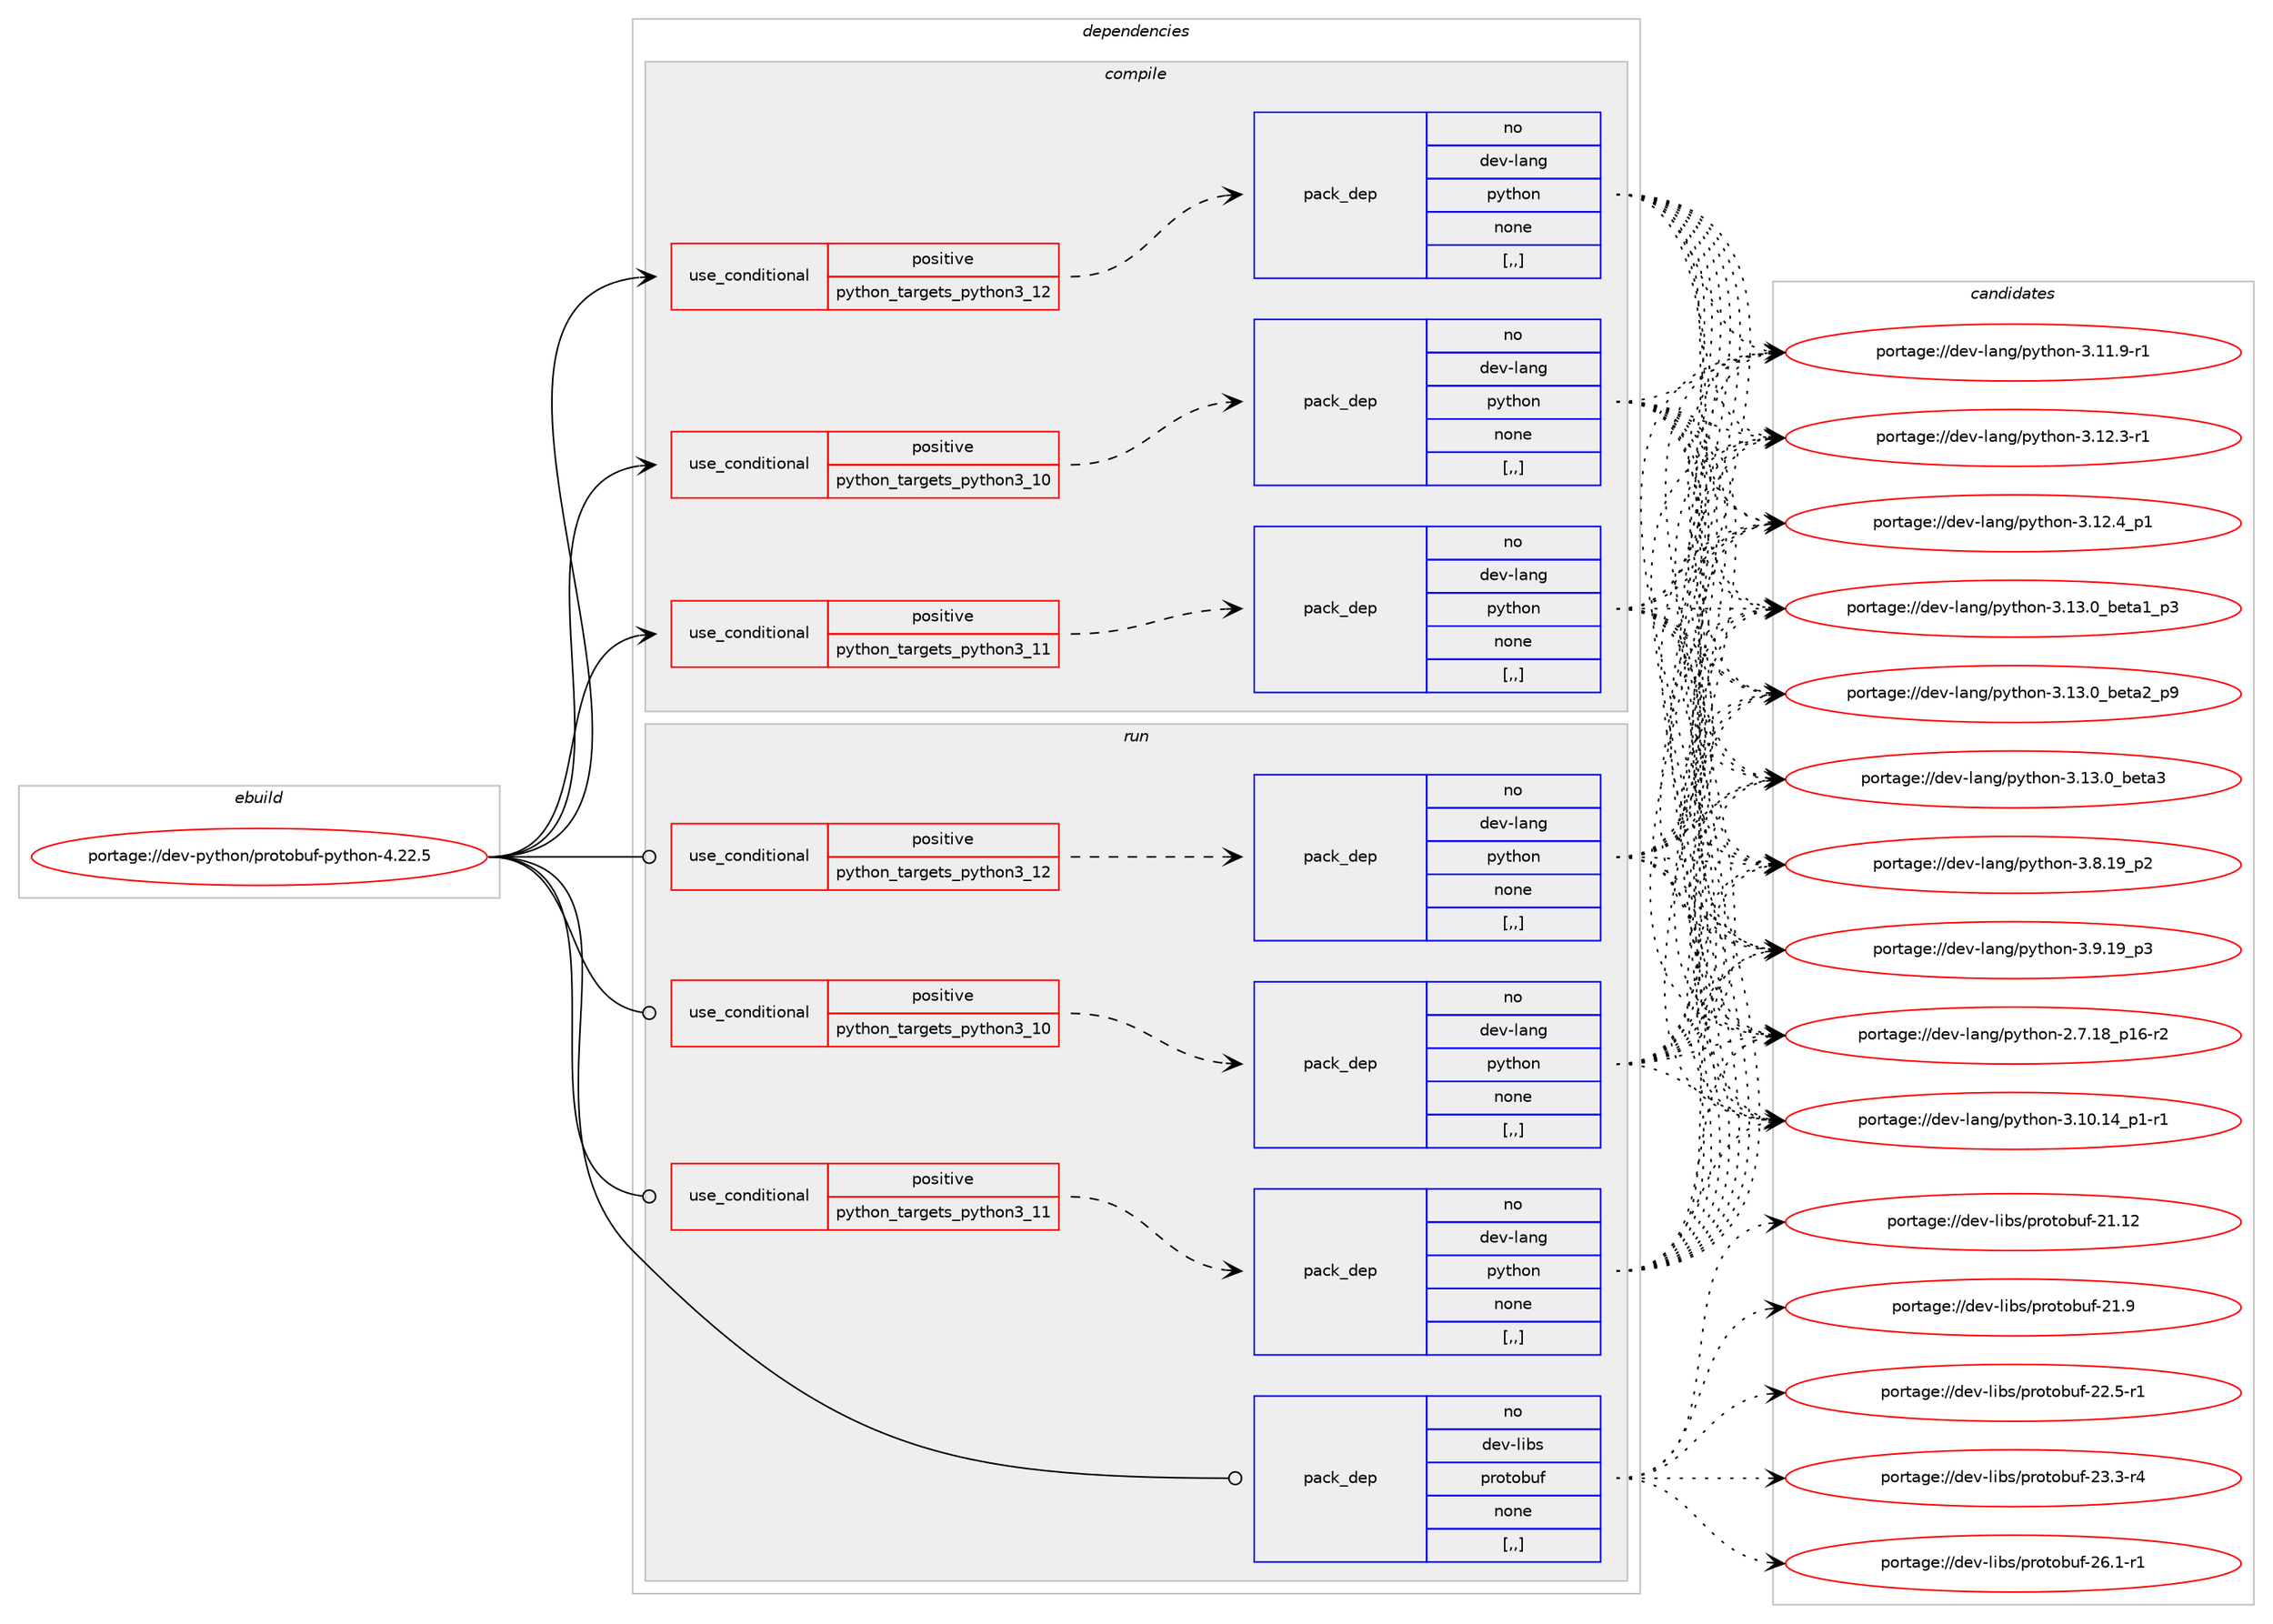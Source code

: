 digraph prolog {

# *************
# Graph options
# *************

newrank=true;
concentrate=true;
compound=true;
graph [rankdir=LR,fontname=Helvetica,fontsize=10,ranksep=1.5];#, ranksep=2.5, nodesep=0.2];
edge  [arrowhead=vee];
node  [fontname=Helvetica,fontsize=10];

# **********
# The ebuild
# **********

subgraph cluster_leftcol {
color=gray;
rank=same;
label=<<i>ebuild</i>>;
id [label="portage://dev-python/protobuf-python-4.22.5", color=red, width=4, href="../dev-python/protobuf-python-4.22.5.svg"];
}

# ****************
# The dependencies
# ****************

subgraph cluster_midcol {
color=gray;
label=<<i>dependencies</i>>;
subgraph cluster_compile {
fillcolor="#eeeeee";
style=filled;
label=<<i>compile</i>>;
subgraph cond35267 {
dependency151557 [label=<<TABLE BORDER="0" CELLBORDER="1" CELLSPACING="0" CELLPADDING="4"><TR><TD ROWSPAN="3" CELLPADDING="10">use_conditional</TD></TR><TR><TD>positive</TD></TR><TR><TD>python_targets_python3_10</TD></TR></TABLE>>, shape=none, color=red];
subgraph pack115073 {
dependency151558 [label=<<TABLE BORDER="0" CELLBORDER="1" CELLSPACING="0" CELLPADDING="4" WIDTH="220"><TR><TD ROWSPAN="6" CELLPADDING="30">pack_dep</TD></TR><TR><TD WIDTH="110">no</TD></TR><TR><TD>dev-lang</TD></TR><TR><TD>python</TD></TR><TR><TD>none</TD></TR><TR><TD>[,,]</TD></TR></TABLE>>, shape=none, color=blue];
}
dependency151557:e -> dependency151558:w [weight=20,style="dashed",arrowhead="vee"];
}
id:e -> dependency151557:w [weight=20,style="solid",arrowhead="vee"];
subgraph cond35268 {
dependency151559 [label=<<TABLE BORDER="0" CELLBORDER="1" CELLSPACING="0" CELLPADDING="4"><TR><TD ROWSPAN="3" CELLPADDING="10">use_conditional</TD></TR><TR><TD>positive</TD></TR><TR><TD>python_targets_python3_11</TD></TR></TABLE>>, shape=none, color=red];
subgraph pack115074 {
dependency151560 [label=<<TABLE BORDER="0" CELLBORDER="1" CELLSPACING="0" CELLPADDING="4" WIDTH="220"><TR><TD ROWSPAN="6" CELLPADDING="30">pack_dep</TD></TR><TR><TD WIDTH="110">no</TD></TR><TR><TD>dev-lang</TD></TR><TR><TD>python</TD></TR><TR><TD>none</TD></TR><TR><TD>[,,]</TD></TR></TABLE>>, shape=none, color=blue];
}
dependency151559:e -> dependency151560:w [weight=20,style="dashed",arrowhead="vee"];
}
id:e -> dependency151559:w [weight=20,style="solid",arrowhead="vee"];
subgraph cond35269 {
dependency151561 [label=<<TABLE BORDER="0" CELLBORDER="1" CELLSPACING="0" CELLPADDING="4"><TR><TD ROWSPAN="3" CELLPADDING="10">use_conditional</TD></TR><TR><TD>positive</TD></TR><TR><TD>python_targets_python3_12</TD></TR></TABLE>>, shape=none, color=red];
subgraph pack115075 {
dependency151562 [label=<<TABLE BORDER="0" CELLBORDER="1" CELLSPACING="0" CELLPADDING="4" WIDTH="220"><TR><TD ROWSPAN="6" CELLPADDING="30">pack_dep</TD></TR><TR><TD WIDTH="110">no</TD></TR><TR><TD>dev-lang</TD></TR><TR><TD>python</TD></TR><TR><TD>none</TD></TR><TR><TD>[,,]</TD></TR></TABLE>>, shape=none, color=blue];
}
dependency151561:e -> dependency151562:w [weight=20,style="dashed",arrowhead="vee"];
}
id:e -> dependency151561:w [weight=20,style="solid",arrowhead="vee"];
}
subgraph cluster_compileandrun {
fillcolor="#eeeeee";
style=filled;
label=<<i>compile and run</i>>;
}
subgraph cluster_run {
fillcolor="#eeeeee";
style=filled;
label=<<i>run</i>>;
subgraph cond35270 {
dependency151563 [label=<<TABLE BORDER="0" CELLBORDER="1" CELLSPACING="0" CELLPADDING="4"><TR><TD ROWSPAN="3" CELLPADDING="10">use_conditional</TD></TR><TR><TD>positive</TD></TR><TR><TD>python_targets_python3_10</TD></TR></TABLE>>, shape=none, color=red];
subgraph pack115076 {
dependency151564 [label=<<TABLE BORDER="0" CELLBORDER="1" CELLSPACING="0" CELLPADDING="4" WIDTH="220"><TR><TD ROWSPAN="6" CELLPADDING="30">pack_dep</TD></TR><TR><TD WIDTH="110">no</TD></TR><TR><TD>dev-lang</TD></TR><TR><TD>python</TD></TR><TR><TD>none</TD></TR><TR><TD>[,,]</TD></TR></TABLE>>, shape=none, color=blue];
}
dependency151563:e -> dependency151564:w [weight=20,style="dashed",arrowhead="vee"];
}
id:e -> dependency151563:w [weight=20,style="solid",arrowhead="odot"];
subgraph cond35271 {
dependency151565 [label=<<TABLE BORDER="0" CELLBORDER="1" CELLSPACING="0" CELLPADDING="4"><TR><TD ROWSPAN="3" CELLPADDING="10">use_conditional</TD></TR><TR><TD>positive</TD></TR><TR><TD>python_targets_python3_11</TD></TR></TABLE>>, shape=none, color=red];
subgraph pack115077 {
dependency151566 [label=<<TABLE BORDER="0" CELLBORDER="1" CELLSPACING="0" CELLPADDING="4" WIDTH="220"><TR><TD ROWSPAN="6" CELLPADDING="30">pack_dep</TD></TR><TR><TD WIDTH="110">no</TD></TR><TR><TD>dev-lang</TD></TR><TR><TD>python</TD></TR><TR><TD>none</TD></TR><TR><TD>[,,]</TD></TR></TABLE>>, shape=none, color=blue];
}
dependency151565:e -> dependency151566:w [weight=20,style="dashed",arrowhead="vee"];
}
id:e -> dependency151565:w [weight=20,style="solid",arrowhead="odot"];
subgraph cond35272 {
dependency151567 [label=<<TABLE BORDER="0" CELLBORDER="1" CELLSPACING="0" CELLPADDING="4"><TR><TD ROWSPAN="3" CELLPADDING="10">use_conditional</TD></TR><TR><TD>positive</TD></TR><TR><TD>python_targets_python3_12</TD></TR></TABLE>>, shape=none, color=red];
subgraph pack115078 {
dependency151568 [label=<<TABLE BORDER="0" CELLBORDER="1" CELLSPACING="0" CELLPADDING="4" WIDTH="220"><TR><TD ROWSPAN="6" CELLPADDING="30">pack_dep</TD></TR><TR><TD WIDTH="110">no</TD></TR><TR><TD>dev-lang</TD></TR><TR><TD>python</TD></TR><TR><TD>none</TD></TR><TR><TD>[,,]</TD></TR></TABLE>>, shape=none, color=blue];
}
dependency151567:e -> dependency151568:w [weight=20,style="dashed",arrowhead="vee"];
}
id:e -> dependency151567:w [weight=20,style="solid",arrowhead="odot"];
subgraph pack115079 {
dependency151569 [label=<<TABLE BORDER="0" CELLBORDER="1" CELLSPACING="0" CELLPADDING="4" WIDTH="220"><TR><TD ROWSPAN="6" CELLPADDING="30">pack_dep</TD></TR><TR><TD WIDTH="110">no</TD></TR><TR><TD>dev-libs</TD></TR><TR><TD>protobuf</TD></TR><TR><TD>none</TD></TR><TR><TD>[,,]</TD></TR></TABLE>>, shape=none, color=blue];
}
id:e -> dependency151569:w [weight=20,style="solid",arrowhead="odot"];
}
}

# **************
# The candidates
# **************

subgraph cluster_choices {
rank=same;
color=gray;
label=<<i>candidates</i>>;

subgraph choice115073 {
color=black;
nodesep=1;
choice100101118451089711010347112121116104111110455046554649569511249544511450 [label="portage://dev-lang/python-2.7.18_p16-r2", color=red, width=4,href="../dev-lang/python-2.7.18_p16-r2.svg"];
choice100101118451089711010347112121116104111110455146494846495295112494511449 [label="portage://dev-lang/python-3.10.14_p1-r1", color=red, width=4,href="../dev-lang/python-3.10.14_p1-r1.svg"];
choice100101118451089711010347112121116104111110455146494946574511449 [label="portage://dev-lang/python-3.11.9-r1", color=red, width=4,href="../dev-lang/python-3.11.9-r1.svg"];
choice100101118451089711010347112121116104111110455146495046514511449 [label="portage://dev-lang/python-3.12.3-r1", color=red, width=4,href="../dev-lang/python-3.12.3-r1.svg"];
choice100101118451089711010347112121116104111110455146495046529511249 [label="portage://dev-lang/python-3.12.4_p1", color=red, width=4,href="../dev-lang/python-3.12.4_p1.svg"];
choice10010111845108971101034711212111610411111045514649514648959810111697499511251 [label="portage://dev-lang/python-3.13.0_beta1_p3", color=red, width=4,href="../dev-lang/python-3.13.0_beta1_p3.svg"];
choice10010111845108971101034711212111610411111045514649514648959810111697509511257 [label="portage://dev-lang/python-3.13.0_beta2_p9", color=red, width=4,href="../dev-lang/python-3.13.0_beta2_p9.svg"];
choice1001011184510897110103471121211161041111104551464951464895981011169751 [label="portage://dev-lang/python-3.13.0_beta3", color=red, width=4,href="../dev-lang/python-3.13.0_beta3.svg"];
choice100101118451089711010347112121116104111110455146564649579511250 [label="portage://dev-lang/python-3.8.19_p2", color=red, width=4,href="../dev-lang/python-3.8.19_p2.svg"];
choice100101118451089711010347112121116104111110455146574649579511251 [label="portage://dev-lang/python-3.9.19_p3", color=red, width=4,href="../dev-lang/python-3.9.19_p3.svg"];
dependency151558:e -> choice100101118451089711010347112121116104111110455046554649569511249544511450:w [style=dotted,weight="100"];
dependency151558:e -> choice100101118451089711010347112121116104111110455146494846495295112494511449:w [style=dotted,weight="100"];
dependency151558:e -> choice100101118451089711010347112121116104111110455146494946574511449:w [style=dotted,weight="100"];
dependency151558:e -> choice100101118451089711010347112121116104111110455146495046514511449:w [style=dotted,weight="100"];
dependency151558:e -> choice100101118451089711010347112121116104111110455146495046529511249:w [style=dotted,weight="100"];
dependency151558:e -> choice10010111845108971101034711212111610411111045514649514648959810111697499511251:w [style=dotted,weight="100"];
dependency151558:e -> choice10010111845108971101034711212111610411111045514649514648959810111697509511257:w [style=dotted,weight="100"];
dependency151558:e -> choice1001011184510897110103471121211161041111104551464951464895981011169751:w [style=dotted,weight="100"];
dependency151558:e -> choice100101118451089711010347112121116104111110455146564649579511250:w [style=dotted,weight="100"];
dependency151558:e -> choice100101118451089711010347112121116104111110455146574649579511251:w [style=dotted,weight="100"];
}
subgraph choice115074 {
color=black;
nodesep=1;
choice100101118451089711010347112121116104111110455046554649569511249544511450 [label="portage://dev-lang/python-2.7.18_p16-r2", color=red, width=4,href="../dev-lang/python-2.7.18_p16-r2.svg"];
choice100101118451089711010347112121116104111110455146494846495295112494511449 [label="portage://dev-lang/python-3.10.14_p1-r1", color=red, width=4,href="../dev-lang/python-3.10.14_p1-r1.svg"];
choice100101118451089711010347112121116104111110455146494946574511449 [label="portage://dev-lang/python-3.11.9-r1", color=red, width=4,href="../dev-lang/python-3.11.9-r1.svg"];
choice100101118451089711010347112121116104111110455146495046514511449 [label="portage://dev-lang/python-3.12.3-r1", color=red, width=4,href="../dev-lang/python-3.12.3-r1.svg"];
choice100101118451089711010347112121116104111110455146495046529511249 [label="portage://dev-lang/python-3.12.4_p1", color=red, width=4,href="../dev-lang/python-3.12.4_p1.svg"];
choice10010111845108971101034711212111610411111045514649514648959810111697499511251 [label="portage://dev-lang/python-3.13.0_beta1_p3", color=red, width=4,href="../dev-lang/python-3.13.0_beta1_p3.svg"];
choice10010111845108971101034711212111610411111045514649514648959810111697509511257 [label="portage://dev-lang/python-3.13.0_beta2_p9", color=red, width=4,href="../dev-lang/python-3.13.0_beta2_p9.svg"];
choice1001011184510897110103471121211161041111104551464951464895981011169751 [label="portage://dev-lang/python-3.13.0_beta3", color=red, width=4,href="../dev-lang/python-3.13.0_beta3.svg"];
choice100101118451089711010347112121116104111110455146564649579511250 [label="portage://dev-lang/python-3.8.19_p2", color=red, width=4,href="../dev-lang/python-3.8.19_p2.svg"];
choice100101118451089711010347112121116104111110455146574649579511251 [label="portage://dev-lang/python-3.9.19_p3", color=red, width=4,href="../dev-lang/python-3.9.19_p3.svg"];
dependency151560:e -> choice100101118451089711010347112121116104111110455046554649569511249544511450:w [style=dotted,weight="100"];
dependency151560:e -> choice100101118451089711010347112121116104111110455146494846495295112494511449:w [style=dotted,weight="100"];
dependency151560:e -> choice100101118451089711010347112121116104111110455146494946574511449:w [style=dotted,weight="100"];
dependency151560:e -> choice100101118451089711010347112121116104111110455146495046514511449:w [style=dotted,weight="100"];
dependency151560:e -> choice100101118451089711010347112121116104111110455146495046529511249:w [style=dotted,weight="100"];
dependency151560:e -> choice10010111845108971101034711212111610411111045514649514648959810111697499511251:w [style=dotted,weight="100"];
dependency151560:e -> choice10010111845108971101034711212111610411111045514649514648959810111697509511257:w [style=dotted,weight="100"];
dependency151560:e -> choice1001011184510897110103471121211161041111104551464951464895981011169751:w [style=dotted,weight="100"];
dependency151560:e -> choice100101118451089711010347112121116104111110455146564649579511250:w [style=dotted,weight="100"];
dependency151560:e -> choice100101118451089711010347112121116104111110455146574649579511251:w [style=dotted,weight="100"];
}
subgraph choice115075 {
color=black;
nodesep=1;
choice100101118451089711010347112121116104111110455046554649569511249544511450 [label="portage://dev-lang/python-2.7.18_p16-r2", color=red, width=4,href="../dev-lang/python-2.7.18_p16-r2.svg"];
choice100101118451089711010347112121116104111110455146494846495295112494511449 [label="portage://dev-lang/python-3.10.14_p1-r1", color=red, width=4,href="../dev-lang/python-3.10.14_p1-r1.svg"];
choice100101118451089711010347112121116104111110455146494946574511449 [label="portage://dev-lang/python-3.11.9-r1", color=red, width=4,href="../dev-lang/python-3.11.9-r1.svg"];
choice100101118451089711010347112121116104111110455146495046514511449 [label="portage://dev-lang/python-3.12.3-r1", color=red, width=4,href="../dev-lang/python-3.12.3-r1.svg"];
choice100101118451089711010347112121116104111110455146495046529511249 [label="portage://dev-lang/python-3.12.4_p1", color=red, width=4,href="../dev-lang/python-3.12.4_p1.svg"];
choice10010111845108971101034711212111610411111045514649514648959810111697499511251 [label="portage://dev-lang/python-3.13.0_beta1_p3", color=red, width=4,href="../dev-lang/python-3.13.0_beta1_p3.svg"];
choice10010111845108971101034711212111610411111045514649514648959810111697509511257 [label="portage://dev-lang/python-3.13.0_beta2_p9", color=red, width=4,href="../dev-lang/python-3.13.0_beta2_p9.svg"];
choice1001011184510897110103471121211161041111104551464951464895981011169751 [label="portage://dev-lang/python-3.13.0_beta3", color=red, width=4,href="../dev-lang/python-3.13.0_beta3.svg"];
choice100101118451089711010347112121116104111110455146564649579511250 [label="portage://dev-lang/python-3.8.19_p2", color=red, width=4,href="../dev-lang/python-3.8.19_p2.svg"];
choice100101118451089711010347112121116104111110455146574649579511251 [label="portage://dev-lang/python-3.9.19_p3", color=red, width=4,href="../dev-lang/python-3.9.19_p3.svg"];
dependency151562:e -> choice100101118451089711010347112121116104111110455046554649569511249544511450:w [style=dotted,weight="100"];
dependency151562:e -> choice100101118451089711010347112121116104111110455146494846495295112494511449:w [style=dotted,weight="100"];
dependency151562:e -> choice100101118451089711010347112121116104111110455146494946574511449:w [style=dotted,weight="100"];
dependency151562:e -> choice100101118451089711010347112121116104111110455146495046514511449:w [style=dotted,weight="100"];
dependency151562:e -> choice100101118451089711010347112121116104111110455146495046529511249:w [style=dotted,weight="100"];
dependency151562:e -> choice10010111845108971101034711212111610411111045514649514648959810111697499511251:w [style=dotted,weight="100"];
dependency151562:e -> choice10010111845108971101034711212111610411111045514649514648959810111697509511257:w [style=dotted,weight="100"];
dependency151562:e -> choice1001011184510897110103471121211161041111104551464951464895981011169751:w [style=dotted,weight="100"];
dependency151562:e -> choice100101118451089711010347112121116104111110455146564649579511250:w [style=dotted,weight="100"];
dependency151562:e -> choice100101118451089711010347112121116104111110455146574649579511251:w [style=dotted,weight="100"];
}
subgraph choice115076 {
color=black;
nodesep=1;
choice100101118451089711010347112121116104111110455046554649569511249544511450 [label="portage://dev-lang/python-2.7.18_p16-r2", color=red, width=4,href="../dev-lang/python-2.7.18_p16-r2.svg"];
choice100101118451089711010347112121116104111110455146494846495295112494511449 [label="portage://dev-lang/python-3.10.14_p1-r1", color=red, width=4,href="../dev-lang/python-3.10.14_p1-r1.svg"];
choice100101118451089711010347112121116104111110455146494946574511449 [label="portage://dev-lang/python-3.11.9-r1", color=red, width=4,href="../dev-lang/python-3.11.9-r1.svg"];
choice100101118451089711010347112121116104111110455146495046514511449 [label="portage://dev-lang/python-3.12.3-r1", color=red, width=4,href="../dev-lang/python-3.12.3-r1.svg"];
choice100101118451089711010347112121116104111110455146495046529511249 [label="portage://dev-lang/python-3.12.4_p1", color=red, width=4,href="../dev-lang/python-3.12.4_p1.svg"];
choice10010111845108971101034711212111610411111045514649514648959810111697499511251 [label="portage://dev-lang/python-3.13.0_beta1_p3", color=red, width=4,href="../dev-lang/python-3.13.0_beta1_p3.svg"];
choice10010111845108971101034711212111610411111045514649514648959810111697509511257 [label="portage://dev-lang/python-3.13.0_beta2_p9", color=red, width=4,href="../dev-lang/python-3.13.0_beta2_p9.svg"];
choice1001011184510897110103471121211161041111104551464951464895981011169751 [label="portage://dev-lang/python-3.13.0_beta3", color=red, width=4,href="../dev-lang/python-3.13.0_beta3.svg"];
choice100101118451089711010347112121116104111110455146564649579511250 [label="portage://dev-lang/python-3.8.19_p2", color=red, width=4,href="../dev-lang/python-3.8.19_p2.svg"];
choice100101118451089711010347112121116104111110455146574649579511251 [label="portage://dev-lang/python-3.9.19_p3", color=red, width=4,href="../dev-lang/python-3.9.19_p3.svg"];
dependency151564:e -> choice100101118451089711010347112121116104111110455046554649569511249544511450:w [style=dotted,weight="100"];
dependency151564:e -> choice100101118451089711010347112121116104111110455146494846495295112494511449:w [style=dotted,weight="100"];
dependency151564:e -> choice100101118451089711010347112121116104111110455146494946574511449:w [style=dotted,weight="100"];
dependency151564:e -> choice100101118451089711010347112121116104111110455146495046514511449:w [style=dotted,weight="100"];
dependency151564:e -> choice100101118451089711010347112121116104111110455146495046529511249:w [style=dotted,weight="100"];
dependency151564:e -> choice10010111845108971101034711212111610411111045514649514648959810111697499511251:w [style=dotted,weight="100"];
dependency151564:e -> choice10010111845108971101034711212111610411111045514649514648959810111697509511257:w [style=dotted,weight="100"];
dependency151564:e -> choice1001011184510897110103471121211161041111104551464951464895981011169751:w [style=dotted,weight="100"];
dependency151564:e -> choice100101118451089711010347112121116104111110455146564649579511250:w [style=dotted,weight="100"];
dependency151564:e -> choice100101118451089711010347112121116104111110455146574649579511251:w [style=dotted,weight="100"];
}
subgraph choice115077 {
color=black;
nodesep=1;
choice100101118451089711010347112121116104111110455046554649569511249544511450 [label="portage://dev-lang/python-2.7.18_p16-r2", color=red, width=4,href="../dev-lang/python-2.7.18_p16-r2.svg"];
choice100101118451089711010347112121116104111110455146494846495295112494511449 [label="portage://dev-lang/python-3.10.14_p1-r1", color=red, width=4,href="../dev-lang/python-3.10.14_p1-r1.svg"];
choice100101118451089711010347112121116104111110455146494946574511449 [label="portage://dev-lang/python-3.11.9-r1", color=red, width=4,href="../dev-lang/python-3.11.9-r1.svg"];
choice100101118451089711010347112121116104111110455146495046514511449 [label="portage://dev-lang/python-3.12.3-r1", color=red, width=4,href="../dev-lang/python-3.12.3-r1.svg"];
choice100101118451089711010347112121116104111110455146495046529511249 [label="portage://dev-lang/python-3.12.4_p1", color=red, width=4,href="../dev-lang/python-3.12.4_p1.svg"];
choice10010111845108971101034711212111610411111045514649514648959810111697499511251 [label="portage://dev-lang/python-3.13.0_beta1_p3", color=red, width=4,href="../dev-lang/python-3.13.0_beta1_p3.svg"];
choice10010111845108971101034711212111610411111045514649514648959810111697509511257 [label="portage://dev-lang/python-3.13.0_beta2_p9", color=red, width=4,href="../dev-lang/python-3.13.0_beta2_p9.svg"];
choice1001011184510897110103471121211161041111104551464951464895981011169751 [label="portage://dev-lang/python-3.13.0_beta3", color=red, width=4,href="../dev-lang/python-3.13.0_beta3.svg"];
choice100101118451089711010347112121116104111110455146564649579511250 [label="portage://dev-lang/python-3.8.19_p2", color=red, width=4,href="../dev-lang/python-3.8.19_p2.svg"];
choice100101118451089711010347112121116104111110455146574649579511251 [label="portage://dev-lang/python-3.9.19_p3", color=red, width=4,href="../dev-lang/python-3.9.19_p3.svg"];
dependency151566:e -> choice100101118451089711010347112121116104111110455046554649569511249544511450:w [style=dotted,weight="100"];
dependency151566:e -> choice100101118451089711010347112121116104111110455146494846495295112494511449:w [style=dotted,weight="100"];
dependency151566:e -> choice100101118451089711010347112121116104111110455146494946574511449:w [style=dotted,weight="100"];
dependency151566:e -> choice100101118451089711010347112121116104111110455146495046514511449:w [style=dotted,weight="100"];
dependency151566:e -> choice100101118451089711010347112121116104111110455146495046529511249:w [style=dotted,weight="100"];
dependency151566:e -> choice10010111845108971101034711212111610411111045514649514648959810111697499511251:w [style=dotted,weight="100"];
dependency151566:e -> choice10010111845108971101034711212111610411111045514649514648959810111697509511257:w [style=dotted,weight="100"];
dependency151566:e -> choice1001011184510897110103471121211161041111104551464951464895981011169751:w [style=dotted,weight="100"];
dependency151566:e -> choice100101118451089711010347112121116104111110455146564649579511250:w [style=dotted,weight="100"];
dependency151566:e -> choice100101118451089711010347112121116104111110455146574649579511251:w [style=dotted,weight="100"];
}
subgraph choice115078 {
color=black;
nodesep=1;
choice100101118451089711010347112121116104111110455046554649569511249544511450 [label="portage://dev-lang/python-2.7.18_p16-r2", color=red, width=4,href="../dev-lang/python-2.7.18_p16-r2.svg"];
choice100101118451089711010347112121116104111110455146494846495295112494511449 [label="portage://dev-lang/python-3.10.14_p1-r1", color=red, width=4,href="../dev-lang/python-3.10.14_p1-r1.svg"];
choice100101118451089711010347112121116104111110455146494946574511449 [label="portage://dev-lang/python-3.11.9-r1", color=red, width=4,href="../dev-lang/python-3.11.9-r1.svg"];
choice100101118451089711010347112121116104111110455146495046514511449 [label="portage://dev-lang/python-3.12.3-r1", color=red, width=4,href="../dev-lang/python-3.12.3-r1.svg"];
choice100101118451089711010347112121116104111110455146495046529511249 [label="portage://dev-lang/python-3.12.4_p1", color=red, width=4,href="../dev-lang/python-3.12.4_p1.svg"];
choice10010111845108971101034711212111610411111045514649514648959810111697499511251 [label="portage://dev-lang/python-3.13.0_beta1_p3", color=red, width=4,href="../dev-lang/python-3.13.0_beta1_p3.svg"];
choice10010111845108971101034711212111610411111045514649514648959810111697509511257 [label="portage://dev-lang/python-3.13.0_beta2_p9", color=red, width=4,href="../dev-lang/python-3.13.0_beta2_p9.svg"];
choice1001011184510897110103471121211161041111104551464951464895981011169751 [label="portage://dev-lang/python-3.13.0_beta3", color=red, width=4,href="../dev-lang/python-3.13.0_beta3.svg"];
choice100101118451089711010347112121116104111110455146564649579511250 [label="portage://dev-lang/python-3.8.19_p2", color=red, width=4,href="../dev-lang/python-3.8.19_p2.svg"];
choice100101118451089711010347112121116104111110455146574649579511251 [label="portage://dev-lang/python-3.9.19_p3", color=red, width=4,href="../dev-lang/python-3.9.19_p3.svg"];
dependency151568:e -> choice100101118451089711010347112121116104111110455046554649569511249544511450:w [style=dotted,weight="100"];
dependency151568:e -> choice100101118451089711010347112121116104111110455146494846495295112494511449:w [style=dotted,weight="100"];
dependency151568:e -> choice100101118451089711010347112121116104111110455146494946574511449:w [style=dotted,weight="100"];
dependency151568:e -> choice100101118451089711010347112121116104111110455146495046514511449:w [style=dotted,weight="100"];
dependency151568:e -> choice100101118451089711010347112121116104111110455146495046529511249:w [style=dotted,weight="100"];
dependency151568:e -> choice10010111845108971101034711212111610411111045514649514648959810111697499511251:w [style=dotted,weight="100"];
dependency151568:e -> choice10010111845108971101034711212111610411111045514649514648959810111697509511257:w [style=dotted,weight="100"];
dependency151568:e -> choice1001011184510897110103471121211161041111104551464951464895981011169751:w [style=dotted,weight="100"];
dependency151568:e -> choice100101118451089711010347112121116104111110455146564649579511250:w [style=dotted,weight="100"];
dependency151568:e -> choice100101118451089711010347112121116104111110455146574649579511251:w [style=dotted,weight="100"];
}
subgraph choice115079 {
color=black;
nodesep=1;
choice10010111845108105981154711211411111611198117102455049464950 [label="portage://dev-libs/protobuf-21.12", color=red, width=4,href="../dev-libs/protobuf-21.12.svg"];
choice100101118451081059811547112114111116111981171024550494657 [label="portage://dev-libs/protobuf-21.9", color=red, width=4,href="../dev-libs/protobuf-21.9.svg"];
choice1001011184510810598115471121141111161119811710245505046534511449 [label="portage://dev-libs/protobuf-22.5-r1", color=red, width=4,href="../dev-libs/protobuf-22.5-r1.svg"];
choice1001011184510810598115471121141111161119811710245505146514511452 [label="portage://dev-libs/protobuf-23.3-r4", color=red, width=4,href="../dev-libs/protobuf-23.3-r4.svg"];
choice1001011184510810598115471121141111161119811710245505446494511449 [label="portage://dev-libs/protobuf-26.1-r1", color=red, width=4,href="../dev-libs/protobuf-26.1-r1.svg"];
dependency151569:e -> choice10010111845108105981154711211411111611198117102455049464950:w [style=dotted,weight="100"];
dependency151569:e -> choice100101118451081059811547112114111116111981171024550494657:w [style=dotted,weight="100"];
dependency151569:e -> choice1001011184510810598115471121141111161119811710245505046534511449:w [style=dotted,weight="100"];
dependency151569:e -> choice1001011184510810598115471121141111161119811710245505146514511452:w [style=dotted,weight="100"];
dependency151569:e -> choice1001011184510810598115471121141111161119811710245505446494511449:w [style=dotted,weight="100"];
}
}

}
